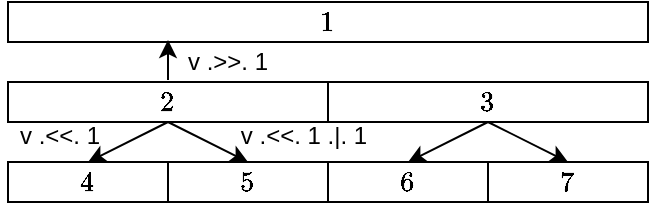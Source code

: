 <mxfile version="23.1.5" type="device">
  <diagram name="Page-1" id="aN4cOgXqlYuoNfOHQKQL">
    <mxGraphModel dx="843" dy="522" grid="1" gridSize="10" guides="1" tooltips="1" connect="1" arrows="1" fold="1" page="1" pageScale="1" pageWidth="850" pageHeight="1100" math="1" shadow="0">
      <root>
        <mxCell id="0" />
        <mxCell id="1" parent="0" />
        <mxCell id="6hjVpYw6tyxKXviYp8x6-65" value="`1`" style="rounded=0;whiteSpace=wrap;html=1;" parent="1" vertex="1">
          <mxGeometry x="40" y="280" width="320" height="20" as="geometry" />
        </mxCell>
        <mxCell id="2HLl3jwOz3_t19xk258R-5" value="`3`" style="rounded=0;whiteSpace=wrap;html=1;" parent="1" vertex="1">
          <mxGeometry x="200" y="320" width="160" height="20" as="geometry" />
        </mxCell>
        <mxCell id="2HLl3jwOz3_t19xk258R-6" value="`2`" style="rounded=0;whiteSpace=wrap;html=1;" parent="1" vertex="1">
          <mxGeometry x="40" y="320" width="160" height="20" as="geometry" />
        </mxCell>
        <mxCell id="2HLl3jwOz3_t19xk258R-7" value="`4`" style="rounded=0;whiteSpace=wrap;html=1;" parent="1" vertex="1">
          <mxGeometry x="40" y="360" width="80" height="20" as="geometry" />
        </mxCell>
        <mxCell id="2HLl3jwOz3_t19xk258R-8" value="`5`" style="rounded=0;whiteSpace=wrap;html=1;" parent="1" vertex="1">
          <mxGeometry x="120" y="360" width="80" height="20" as="geometry" />
        </mxCell>
        <mxCell id="2HLl3jwOz3_t19xk258R-9" value="`7`" style="rounded=0;whiteSpace=wrap;html=1;" parent="1" vertex="1">
          <mxGeometry x="280" y="360" width="80" height="20" as="geometry" />
        </mxCell>
        <mxCell id="2HLl3jwOz3_t19xk258R-10" value="`6`" style="rounded=0;whiteSpace=wrap;html=1;" parent="1" vertex="1">
          <mxGeometry x="200" y="360" width="80" height="20" as="geometry" />
        </mxCell>
        <mxCell id="2HLl3jwOz3_t19xk258R-15" value="" style="endArrow=classic;html=1;rounded=0;exitX=0.5;exitY=1;exitDx=0;exitDy=0;entryX=0.5;entryY=0;entryDx=0;entryDy=0;" parent="1" source="2HLl3jwOz3_t19xk258R-6" target="2HLl3jwOz3_t19xk258R-7" edge="1">
          <mxGeometry width="50" height="50" relative="1" as="geometry">
            <mxPoint x="340" y="490" as="sourcePoint" />
            <mxPoint x="390" y="440" as="targetPoint" />
          </mxGeometry>
        </mxCell>
        <mxCell id="2HLl3jwOz3_t19xk258R-16" value="" style="endArrow=classic;html=1;rounded=0;exitX=0.5;exitY=1;exitDx=0;exitDy=0;entryX=0.5;entryY=0;entryDx=0;entryDy=0;" parent="1" source="2HLl3jwOz3_t19xk258R-6" target="2HLl3jwOz3_t19xk258R-8" edge="1">
          <mxGeometry width="50" height="50" relative="1" as="geometry">
            <mxPoint x="339" y="300" as="sourcePoint" />
            <mxPoint x="280" y="320" as="targetPoint" />
          </mxGeometry>
        </mxCell>
        <mxCell id="2HLl3jwOz3_t19xk258R-17" value="v .&amp;lt;&amp;lt;. 1" style="text;html=1;align=center;verticalAlign=middle;whiteSpace=wrap;rounded=0;" parent="1" vertex="1">
          <mxGeometry x="36" y="332" width="60" height="30" as="geometry" />
        </mxCell>
        <mxCell id="2HLl3jwOz3_t19xk258R-23" value="" style="endArrow=classic;html=1;rounded=0;exitX=0.5;exitY=0;exitDx=0;exitDy=0;" parent="1" edge="1">
          <mxGeometry width="50" height="50" relative="1" as="geometry">
            <mxPoint x="120" y="319" as="sourcePoint" />
            <mxPoint x="120" y="299" as="targetPoint" />
          </mxGeometry>
        </mxCell>
        <mxCell id="2HLl3jwOz3_t19xk258R-25" value="v .&amp;gt;&amp;gt;. 1" style="text;html=1;align=center;verticalAlign=middle;whiteSpace=wrap;rounded=0;" parent="1" vertex="1">
          <mxGeometry x="120" y="295" width="60" height="30" as="geometry" />
        </mxCell>
        <mxCell id="2HLl3jwOz3_t19xk258R-27" value="v .&amp;lt;&amp;lt;. 1 .|. 1" style="text;html=1;align=center;verticalAlign=middle;whiteSpace=wrap;rounded=0;" parent="1" vertex="1">
          <mxGeometry x="150" y="332" width="76" height="30" as="geometry" />
        </mxCell>
        <mxCell id="2HLl3jwOz3_t19xk258R-29" value="" style="endArrow=classic;html=1;rounded=0;exitX=0.5;exitY=1;exitDx=0;exitDy=0;entryX=0.5;entryY=0;entryDx=0;entryDy=0;" parent="1" edge="1">
          <mxGeometry width="50" height="50" relative="1" as="geometry">
            <mxPoint x="280" y="340" as="sourcePoint" />
            <mxPoint x="240" y="360" as="targetPoint" />
          </mxGeometry>
        </mxCell>
        <mxCell id="2HLl3jwOz3_t19xk258R-30" value="" style="endArrow=classic;html=1;rounded=0;exitX=0.5;exitY=1;exitDx=0;exitDy=0;entryX=0.5;entryY=0;entryDx=0;entryDy=0;" parent="1" edge="1">
          <mxGeometry width="50" height="50" relative="1" as="geometry">
            <mxPoint x="280" y="340" as="sourcePoint" />
            <mxPoint x="320" y="360" as="targetPoint" />
          </mxGeometry>
        </mxCell>
      </root>
    </mxGraphModel>
  </diagram>
</mxfile>
